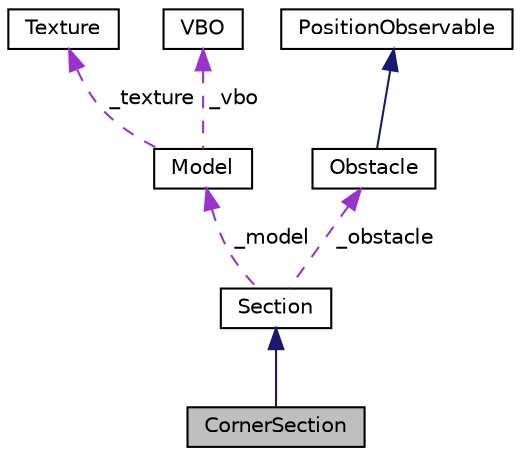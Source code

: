 digraph "CornerSection"
{
  edge [fontname="Helvetica",fontsize="10",labelfontname="Helvetica",labelfontsize="10"];
  node [fontname="Helvetica",fontsize="10",shape=record];
  Node2 [label="CornerSection",height=0.2,width=0.4,color="black", fillcolor="grey75", style="filled", fontcolor="black"];
  Node3 -> Node2 [dir="back",color="midnightblue",fontsize="10",style="solid",fontname="Helvetica"];
  Node3 [label="Section",height=0.2,width=0.4,color="black", fillcolor="white", style="filled",URL="$classSection.html",tooltip="part of the path crossed by the player "];
  Node4 -> Node3 [dir="back",color="darkorchid3",fontsize="10",style="dashed",label=" _model" ,fontname="Helvetica"];
  Node4 [label="Model",height=0.2,width=0.4,color="black", fillcolor="white", style="filled",URL="$classModel.html",tooltip="Class defining a Model. "];
  Node5 -> Node4 [dir="back",color="darkorchid3",fontsize="10",style="dashed",label=" _texture" ,fontname="Helvetica"];
  Node5 [label="Texture",height=0.2,width=0.4,color="black", fillcolor="white", style="filled",URL="$classTexture.html",tooltip="Contains the texture of one object, there is one link to the unique object ListTextures which contain..."];
  Node6 -> Node4 [dir="back",color="darkorchid3",fontsize="10",style="dashed",label=" _vbo" ,fontname="Helvetica"];
  Node6 [label="VBO",height=0.2,width=0.4,color="black", fillcolor="white", style="filled",URL="$classVBO.html",tooltip="Contain the vertices of an object. "];
  Node7 -> Node3 [dir="back",color="darkorchid3",fontsize="10",style="dashed",label=" _obstacle" ,fontname="Helvetica"];
  Node7 [label="Obstacle",height=0.2,width=0.4,color="black", fillcolor="white", style="filled",URL="$classObstacle.html",tooltip="Class defining an Obstacle. "];
  Node8 -> Node7 [dir="back",color="midnightblue",fontsize="10",style="solid",fontname="Helvetica"];
  Node8 [label="PositionObservable",height=0.2,width=0.4,color="black", fillcolor="white", style="filled",URL="$classPositionObservable.html"];
}

